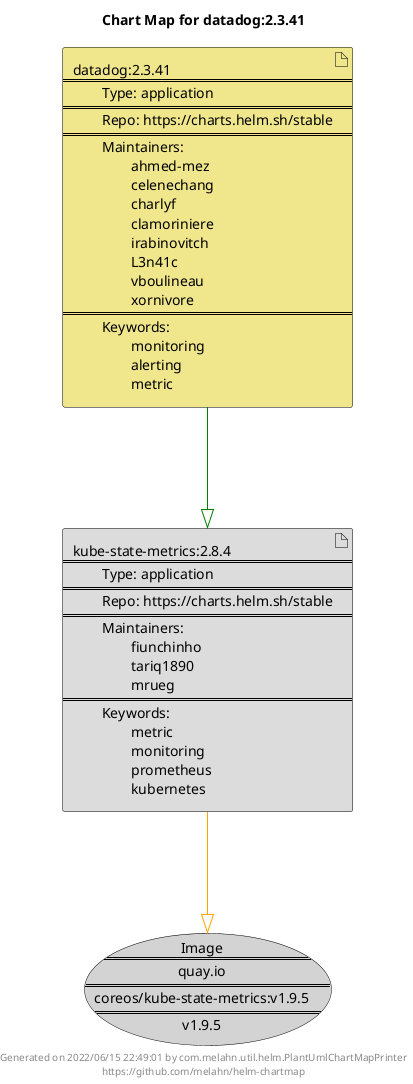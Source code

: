 @startuml
skinparam linetype ortho
skinparam backgroundColor white
skinparam usecaseBorderColor black
skinparam usecaseArrowColor LightSlateGray
skinparam artifactBorderColor black
skinparam artifactArrowColor LightSlateGray

title Chart Map for datadog:2.3.41

'There are 2 referenced Helm Charts
artifact "kube-state-metrics:2.8.4\n====\n\tType: application\n====\n\tRepo: https://charts.helm.sh/stable\n====\n\tMaintainers: \n\t\tfiunchinho\n\t\ttariq1890\n\t\tmrueg\n====\n\tKeywords: \n\t\tmetric\n\t\tmonitoring\n\t\tprometheus\n\t\tkubernetes" as kube_state_metrics_2_8_4 #Gainsboro
artifact "datadog:2.3.41\n====\n\tType: application\n====\n\tRepo: https://charts.helm.sh/stable\n====\n\tMaintainers: \n\t\tahmed-mez\n\t\tcelenechang\n\t\tcharlyf\n\t\tclamoriniere\n\t\tirabinovitch\n\t\tL3n41c\n\t\tvboulineau\n\t\txornivore\n====\n\tKeywords: \n\t\tmonitoring\n\t\talerting\n\t\tmetric" as datadog_2_3_41 #Khaki

'There is one referenced Docker Image
usecase "Image\n====\nquay.io\n====\ncoreos/kube-state-metrics:v1.9.5\n====\nv1.9.5" as quay_io_coreos_kube_state_metrics_v1_9_5 #LightGrey

'Chart Dependencies
datadog_2_3_41--[#green]-|>kube_state_metrics_2_8_4
kube_state_metrics_2_8_4--[#orange]-|>quay_io_coreos_kube_state_metrics_v1_9_5

center footer Generated on 2022/06/15 22:49:01 by com.melahn.util.helm.PlantUmlChartMapPrinter\nhttps://github.com/melahn/helm-chartmap
@enduml
